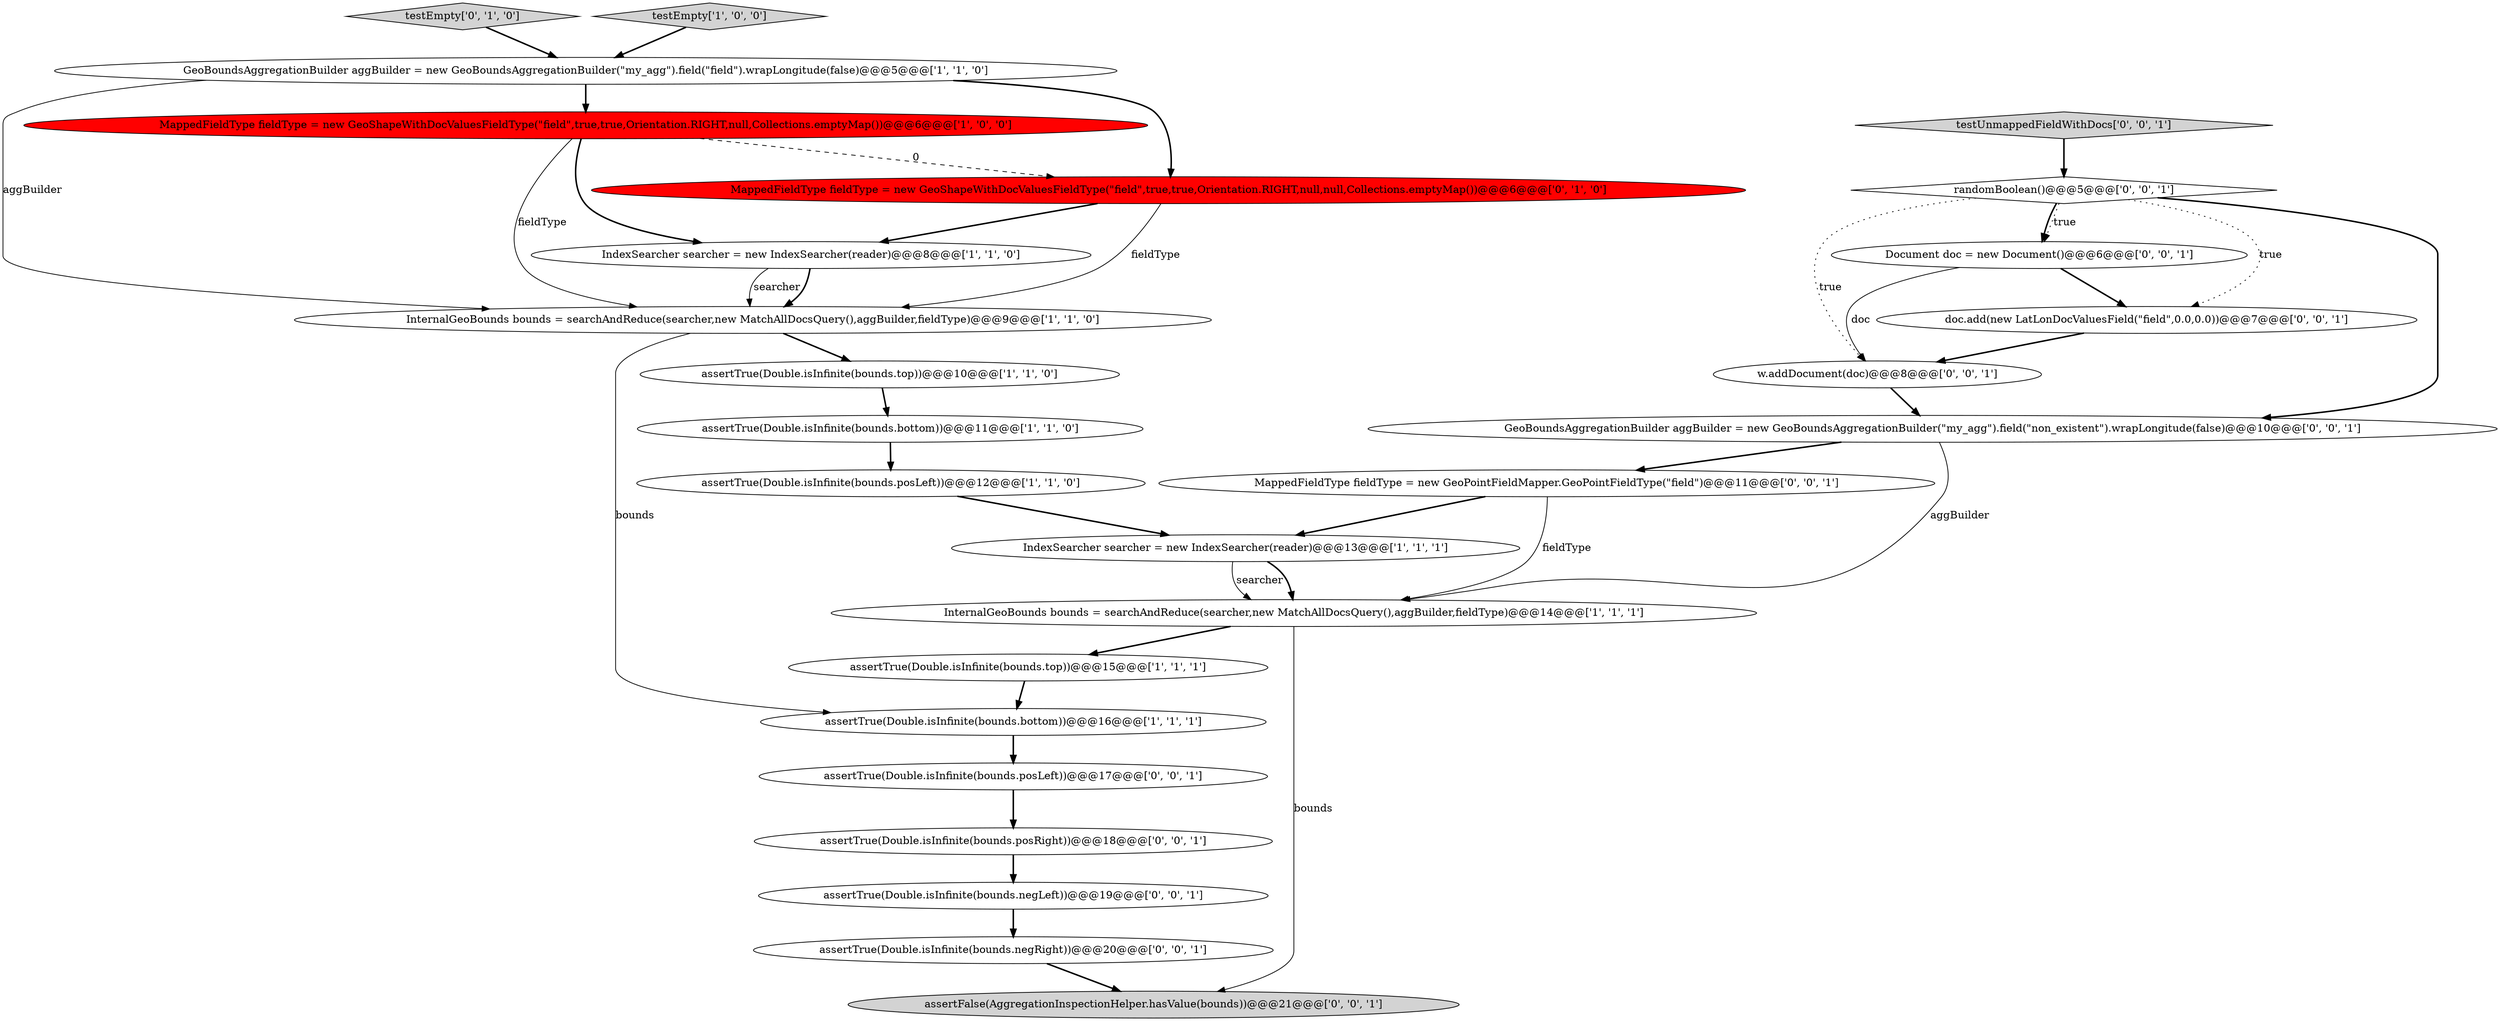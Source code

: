 digraph {
5 [style = filled, label = "IndexSearcher searcher = new IndexSearcher(reader)@@@13@@@['1', '1', '1']", fillcolor = white, shape = ellipse image = "AAA0AAABBB1BBB"];
25 [style = filled, label = "MappedFieldType fieldType = new GeoPointFieldMapper.GeoPointFieldType(\"field\")@@@11@@@['0', '0', '1']", fillcolor = white, shape = ellipse image = "AAA0AAABBB3BBB"];
16 [style = filled, label = "w.addDocument(doc)@@@8@@@['0', '0', '1']", fillcolor = white, shape = ellipse image = "AAA0AAABBB3BBB"];
10 [style = filled, label = "GeoBoundsAggregationBuilder aggBuilder = new GeoBoundsAggregationBuilder(\"my_agg\").field(\"field\").wrapLongitude(false)@@@5@@@['1', '1', '0']", fillcolor = white, shape = ellipse image = "AAA0AAABBB1BBB"];
23 [style = filled, label = "assertTrue(Double.isInfinite(bounds.posRight))@@@18@@@['0', '0', '1']", fillcolor = white, shape = ellipse image = "AAA0AAABBB3BBB"];
24 [style = filled, label = "assertTrue(Double.isInfinite(bounds.negRight))@@@20@@@['0', '0', '1']", fillcolor = white, shape = ellipse image = "AAA0AAABBB3BBB"];
18 [style = filled, label = "GeoBoundsAggregationBuilder aggBuilder = new GeoBoundsAggregationBuilder(\"my_agg\").field(\"non_existent\").wrapLongitude(false)@@@10@@@['0', '0', '1']", fillcolor = white, shape = ellipse image = "AAA0AAABBB3BBB"];
20 [style = filled, label = "randomBoolean()@@@5@@@['0', '0', '1']", fillcolor = white, shape = diamond image = "AAA0AAABBB3BBB"];
0 [style = filled, label = "assertTrue(Double.isInfinite(bounds.bottom))@@@16@@@['1', '1', '1']", fillcolor = white, shape = ellipse image = "AAA0AAABBB1BBB"];
15 [style = filled, label = "testUnmappedFieldWithDocs['0', '0', '1']", fillcolor = lightgray, shape = diamond image = "AAA0AAABBB3BBB"];
8 [style = filled, label = "InternalGeoBounds bounds = searchAndReduce(searcher,new MatchAllDocsQuery(),aggBuilder,fieldType)@@@9@@@['1', '1', '0']", fillcolor = white, shape = ellipse image = "AAA0AAABBB1BBB"];
22 [style = filled, label = "Document doc = new Document()@@@6@@@['0', '0', '1']", fillcolor = white, shape = ellipse image = "AAA0AAABBB3BBB"];
7 [style = filled, label = "assertTrue(Double.isInfinite(bounds.top))@@@10@@@['1', '1', '0']", fillcolor = white, shape = ellipse image = "AAA0AAABBB1BBB"];
3 [style = filled, label = "assertTrue(Double.isInfinite(bounds.bottom))@@@11@@@['1', '1', '0']", fillcolor = white, shape = ellipse image = "AAA0AAABBB1BBB"];
21 [style = filled, label = "assertFalse(AggregationInspectionHelper.hasValue(bounds))@@@21@@@['0', '0', '1']", fillcolor = lightgray, shape = ellipse image = "AAA0AAABBB3BBB"];
17 [style = filled, label = "assertTrue(Double.isInfinite(bounds.negLeft))@@@19@@@['0', '0', '1']", fillcolor = white, shape = ellipse image = "AAA0AAABBB3BBB"];
19 [style = filled, label = "doc.add(new LatLonDocValuesField(\"field\",0.0,0.0))@@@7@@@['0', '0', '1']", fillcolor = white, shape = ellipse image = "AAA0AAABBB3BBB"];
4 [style = filled, label = "MappedFieldType fieldType = new GeoShapeWithDocValuesFieldType(\"field\",true,true,Orientation.RIGHT,null,Collections.emptyMap())@@@6@@@['1', '0', '0']", fillcolor = red, shape = ellipse image = "AAA1AAABBB1BBB"];
1 [style = filled, label = "assertTrue(Double.isInfinite(bounds.top))@@@15@@@['1', '1', '1']", fillcolor = white, shape = ellipse image = "AAA0AAABBB1BBB"];
11 [style = filled, label = "assertTrue(Double.isInfinite(bounds.posLeft))@@@12@@@['1', '1', '0']", fillcolor = white, shape = ellipse image = "AAA0AAABBB1BBB"];
2 [style = filled, label = "IndexSearcher searcher = new IndexSearcher(reader)@@@8@@@['1', '1', '0']", fillcolor = white, shape = ellipse image = "AAA0AAABBB1BBB"];
12 [style = filled, label = "testEmpty['0', '1', '0']", fillcolor = lightgray, shape = diamond image = "AAA0AAABBB2BBB"];
13 [style = filled, label = "MappedFieldType fieldType = new GeoShapeWithDocValuesFieldType(\"field\",true,true,Orientation.RIGHT,null,null,Collections.emptyMap())@@@6@@@['0', '1', '0']", fillcolor = red, shape = ellipse image = "AAA1AAABBB2BBB"];
9 [style = filled, label = "testEmpty['1', '0', '0']", fillcolor = lightgray, shape = diamond image = "AAA0AAABBB1BBB"];
14 [style = filled, label = "assertTrue(Double.isInfinite(bounds.posLeft))@@@17@@@['0', '0', '1']", fillcolor = white, shape = ellipse image = "AAA0AAABBB3BBB"];
6 [style = filled, label = "InternalGeoBounds bounds = searchAndReduce(searcher,new MatchAllDocsQuery(),aggBuilder,fieldType)@@@14@@@['1', '1', '1']", fillcolor = white, shape = ellipse image = "AAA0AAABBB1BBB"];
16->18 [style = bold, label=""];
6->21 [style = solid, label="bounds"];
8->0 [style = solid, label="bounds"];
22->19 [style = bold, label=""];
3->11 [style = bold, label=""];
25->6 [style = solid, label="fieldType"];
5->6 [style = solid, label="searcher"];
4->2 [style = bold, label=""];
1->0 [style = bold, label=""];
9->10 [style = bold, label=""];
20->16 [style = dotted, label="true"];
7->3 [style = bold, label=""];
8->7 [style = bold, label=""];
19->16 [style = bold, label=""];
20->22 [style = bold, label=""];
20->18 [style = bold, label=""];
6->1 [style = bold, label=""];
11->5 [style = bold, label=""];
0->14 [style = bold, label=""];
12->10 [style = bold, label=""];
17->24 [style = bold, label=""];
5->6 [style = bold, label=""];
14->23 [style = bold, label=""];
10->13 [style = bold, label=""];
24->21 [style = bold, label=""];
4->8 [style = solid, label="fieldType"];
22->16 [style = solid, label="doc"];
15->20 [style = bold, label=""];
2->8 [style = solid, label="searcher"];
18->25 [style = bold, label=""];
10->4 [style = bold, label=""];
25->5 [style = bold, label=""];
23->17 [style = bold, label=""];
20->19 [style = dotted, label="true"];
20->22 [style = dotted, label="true"];
4->13 [style = dashed, label="0"];
10->8 [style = solid, label="aggBuilder"];
18->6 [style = solid, label="aggBuilder"];
13->8 [style = solid, label="fieldType"];
2->8 [style = bold, label=""];
13->2 [style = bold, label=""];
}
